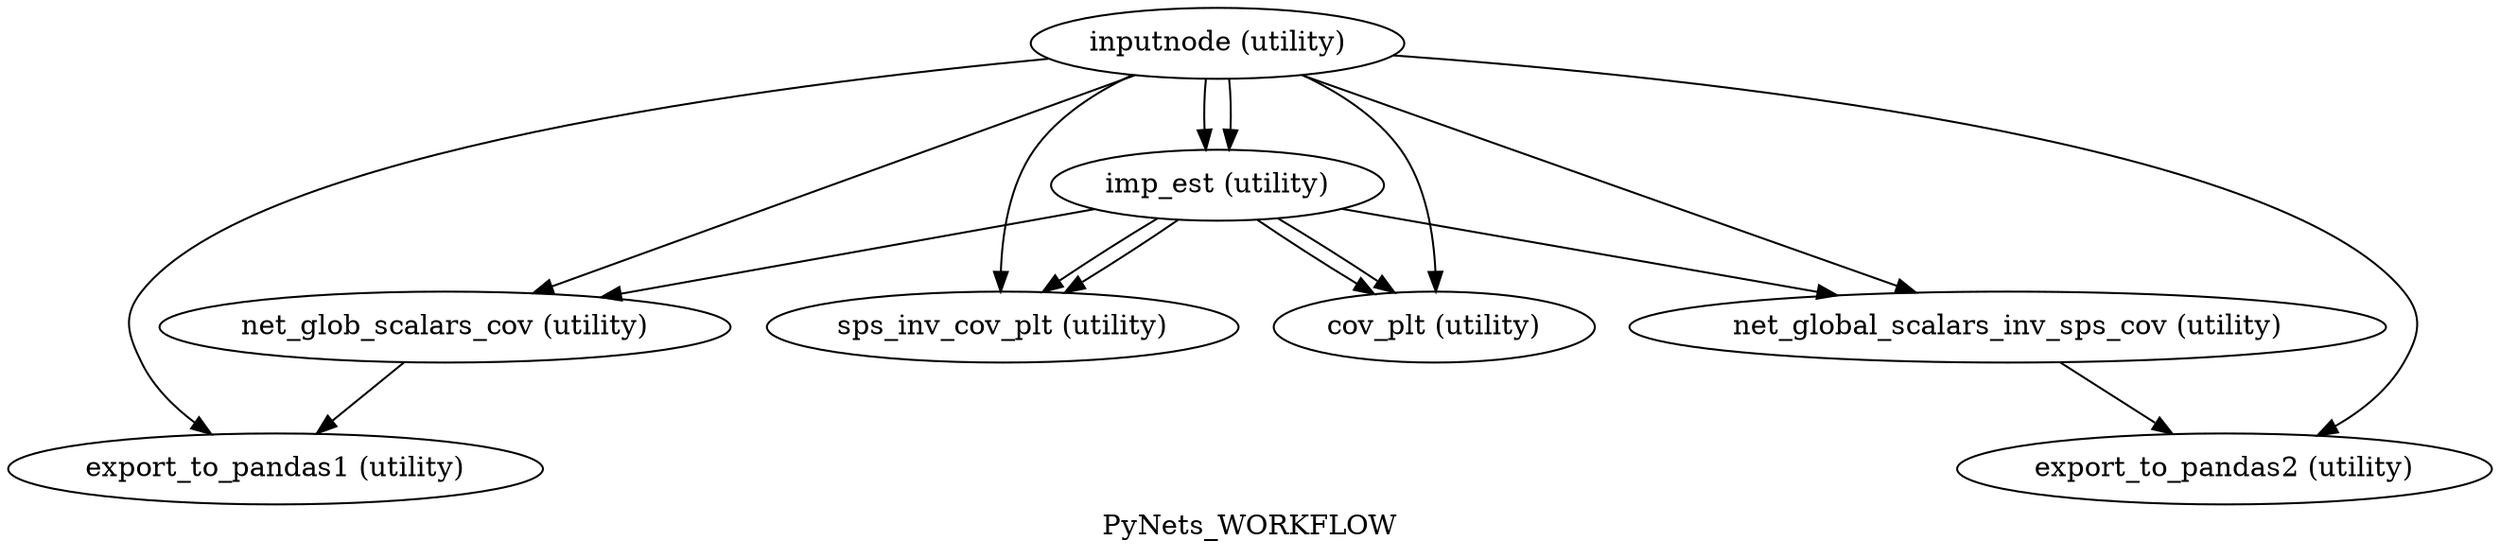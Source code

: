 digraph PyNets_WORKFLOW{
  label="PyNets_WORKFLOW";
  PyNets_WORKFLOW_inputnode[label="inputnode (utility)"];
  PyNets_WORKFLOW_imp_est[label="imp_est (utility)"];
  PyNets_WORKFLOW_sps_inv_cov_plt[label="sps_inv_cov_plt (utility)"];
  PyNets_WORKFLOW_net_glob_scalars_cov[label="net_glob_scalars_cov (utility)"];
  PyNets_WORKFLOW_export_to_pandas1[label="export_to_pandas1 (utility)"];
  PyNets_WORKFLOW_net_global_scalars_inv_sps_cov[label="net_global_scalars_inv_sps_cov (utility)"];
  PyNets_WORKFLOW_export_to_pandas2[label="export_to_pandas2 (utility)"];
  PyNets_WORKFLOW_cov_plt[label="cov_plt (utility)"];
  PyNets_WORKFLOW_inputnode -> PyNets_WORKFLOW_cov_plt;
  PyNets_WORKFLOW_inputnode -> PyNets_WORKFLOW_export_to_pandas2;
  PyNets_WORKFLOW_inputnode -> PyNets_WORKFLOW_net_global_scalars_inv_sps_cov;
  PyNets_WORKFLOW_inputnode -> PyNets_WORKFLOW_sps_inv_cov_plt;
  PyNets_WORKFLOW_inputnode -> PyNets_WORKFLOW_imp_est;
  PyNets_WORKFLOW_inputnode -> PyNets_WORKFLOW_imp_est;
  PyNets_WORKFLOW_inputnode -> PyNets_WORKFLOW_export_to_pandas1;
  PyNets_WORKFLOW_inputnode -> PyNets_WORKFLOW_net_glob_scalars_cov;
  PyNets_WORKFLOW_imp_est -> PyNets_WORKFLOW_cov_plt;
  PyNets_WORKFLOW_imp_est -> PyNets_WORKFLOW_cov_plt;
  PyNets_WORKFLOW_imp_est -> PyNets_WORKFLOW_net_global_scalars_inv_sps_cov;
  PyNets_WORKFLOW_imp_est -> PyNets_WORKFLOW_sps_inv_cov_plt;
  PyNets_WORKFLOW_imp_est -> PyNets_WORKFLOW_sps_inv_cov_plt;
  PyNets_WORKFLOW_imp_est -> PyNets_WORKFLOW_net_glob_scalars_cov;
  PyNets_WORKFLOW_net_glob_scalars_cov -> PyNets_WORKFLOW_export_to_pandas1;
  PyNets_WORKFLOW_net_global_scalars_inv_sps_cov -> PyNets_WORKFLOW_export_to_pandas2;
}